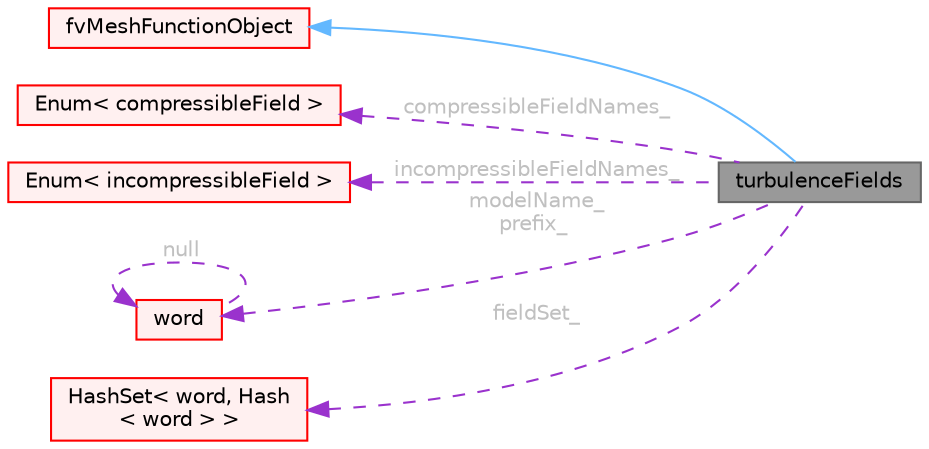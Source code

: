 digraph "turbulenceFields"
{
 // LATEX_PDF_SIZE
  bgcolor="transparent";
  edge [fontname=Helvetica,fontsize=10,labelfontname=Helvetica,labelfontsize=10];
  node [fontname=Helvetica,fontsize=10,shape=box,height=0.2,width=0.4];
  rankdir="LR";
  Node1 [id="Node000001",label="turbulenceFields",height=0.2,width=0.4,color="gray40", fillcolor="grey60", style="filled", fontcolor="black",tooltip="Computes various turbulence-related quantities that are not typically output during calculations,..."];
  Node2 -> Node1 [id="edge1_Node000001_Node000002",dir="back",color="steelblue1",style="solid",tooltip=" "];
  Node2 [id="Node000002",label="fvMeshFunctionObject",height=0.2,width=0.4,color="red", fillcolor="#FFF0F0", style="filled",URL="$classFoam_1_1functionObjects_1_1fvMeshFunctionObject.html",tooltip="Specialization of Foam::functionObject for an Foam::fvMesh, providing a reference to the Foam::fvMesh..."];
  Node76 -> Node1 [id="edge2_Node000001_Node000076",dir="back",color="darkorchid3",style="dashed",tooltip=" ",label=" compressibleFieldNames_",fontcolor="grey" ];
  Node76 [id="Node000076",label="Enum\< compressibleField \>",height=0.2,width=0.4,color="red", fillcolor="#FFF0F0", style="filled",URL="$classFoam_1_1Enum.html",tooltip=" "];
  Node77 -> Node1 [id="edge3_Node000001_Node000077",dir="back",color="darkorchid3",style="dashed",tooltip=" ",label=" incompressibleFieldNames_",fontcolor="grey" ];
  Node77 [id="Node000077",label="Enum\< incompressibleField \>",height=0.2,width=0.4,color="red", fillcolor="#FFF0F0", style="filled",URL="$classFoam_1_1Enum.html",tooltip=" "];
  Node7 -> Node1 [id="edge4_Node000001_Node000007",dir="back",color="darkorchid3",style="dashed",tooltip=" ",label=" modelName_\nprefix_",fontcolor="grey" ];
  Node7 [id="Node000007",label="word",height=0.2,width=0.4,color="red", fillcolor="#FFF0F0", style="filled",URL="$classFoam_1_1word.html",tooltip="A class for handling words, derived from Foam::string."];
  Node7 -> Node7 [id="edge5_Node000007_Node000007",dir="back",color="darkorchid3",style="dashed",tooltip=" ",label=" null",fontcolor="grey" ];
  Node78 -> Node1 [id="edge6_Node000001_Node000078",dir="back",color="darkorchid3",style="dashed",tooltip=" ",label=" fieldSet_",fontcolor="grey" ];
  Node78 [id="Node000078",label="HashSet\< word, Hash\l\< word \> \>",height=0.2,width=0.4,color="red", fillcolor="#FFF0F0", style="filled",URL="$classFoam_1_1HashSet.html",tooltip=" "];
}
